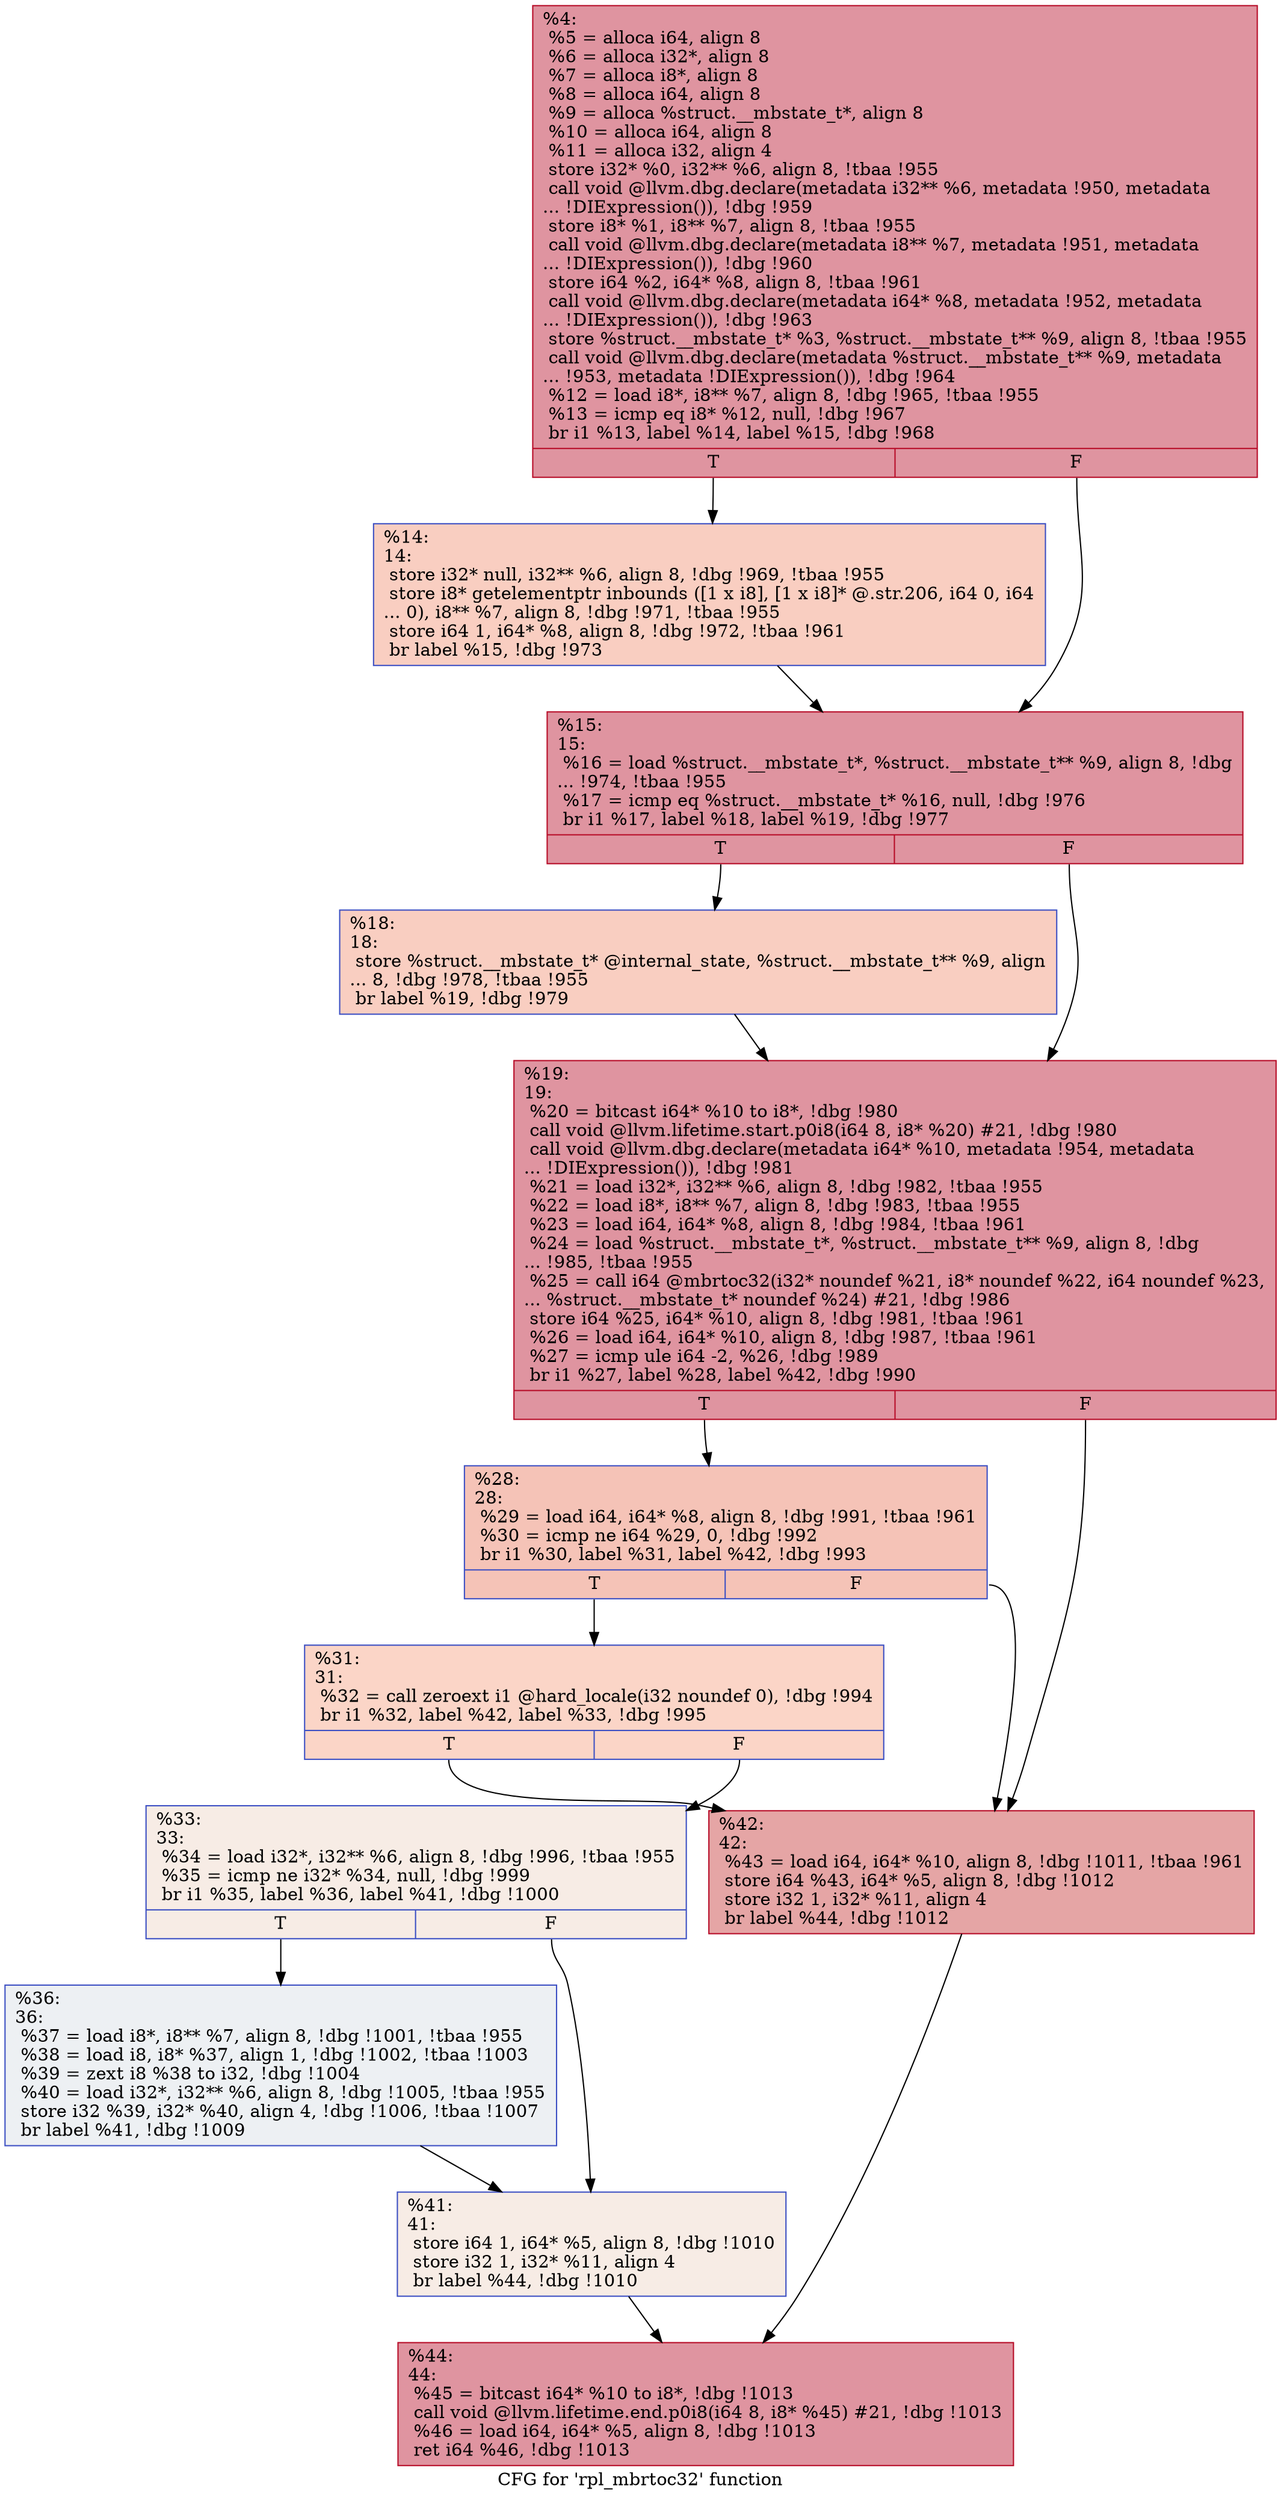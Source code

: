 digraph "CFG for 'rpl_mbrtoc32' function" {
	label="CFG for 'rpl_mbrtoc32' function";

	Node0x1364f90 [shape=record,color="#b70d28ff", style=filled, fillcolor="#b70d2870",label="{%4:\l  %5 = alloca i64, align 8\l  %6 = alloca i32*, align 8\l  %7 = alloca i8*, align 8\l  %8 = alloca i64, align 8\l  %9 = alloca %struct.__mbstate_t*, align 8\l  %10 = alloca i64, align 8\l  %11 = alloca i32, align 4\l  store i32* %0, i32** %6, align 8, !tbaa !955\l  call void @llvm.dbg.declare(metadata i32** %6, metadata !950, metadata\l... !DIExpression()), !dbg !959\l  store i8* %1, i8** %7, align 8, !tbaa !955\l  call void @llvm.dbg.declare(metadata i8** %7, metadata !951, metadata\l... !DIExpression()), !dbg !960\l  store i64 %2, i64* %8, align 8, !tbaa !961\l  call void @llvm.dbg.declare(metadata i64* %8, metadata !952, metadata\l... !DIExpression()), !dbg !963\l  store %struct.__mbstate_t* %3, %struct.__mbstate_t** %9, align 8, !tbaa !955\l  call void @llvm.dbg.declare(metadata %struct.__mbstate_t** %9, metadata\l... !953, metadata !DIExpression()), !dbg !964\l  %12 = load i8*, i8** %7, align 8, !dbg !965, !tbaa !955\l  %13 = icmp eq i8* %12, null, !dbg !967\l  br i1 %13, label %14, label %15, !dbg !968\l|{<s0>T|<s1>F}}"];
	Node0x1364f90:s0 -> Node0x13664d0;
	Node0x1364f90:s1 -> Node0x1366520;
	Node0x13664d0 [shape=record,color="#3d50c3ff", style=filled, fillcolor="#f2907270",label="{%14:\l14:                                               \l  store i32* null, i32** %6, align 8, !dbg !969, !tbaa !955\l  store i8* getelementptr inbounds ([1 x i8], [1 x i8]* @.str.206, i64 0, i64\l... 0), i8** %7, align 8, !dbg !971, !tbaa !955\l  store i64 1, i64* %8, align 8, !dbg !972, !tbaa !961\l  br label %15, !dbg !973\l}"];
	Node0x13664d0 -> Node0x1366520;
	Node0x1366520 [shape=record,color="#b70d28ff", style=filled, fillcolor="#b70d2870",label="{%15:\l15:                                               \l  %16 = load %struct.__mbstate_t*, %struct.__mbstate_t** %9, align 8, !dbg\l... !974, !tbaa !955\l  %17 = icmp eq %struct.__mbstate_t* %16, null, !dbg !976\l  br i1 %17, label %18, label %19, !dbg !977\l|{<s0>T|<s1>F}}"];
	Node0x1366520:s0 -> Node0x1366570;
	Node0x1366520:s1 -> Node0x13665c0;
	Node0x1366570 [shape=record,color="#3d50c3ff", style=filled, fillcolor="#f2907270",label="{%18:\l18:                                               \l  store %struct.__mbstate_t* @internal_state, %struct.__mbstate_t** %9, align\l... 8, !dbg !978, !tbaa !955\l  br label %19, !dbg !979\l}"];
	Node0x1366570 -> Node0x13665c0;
	Node0x13665c0 [shape=record,color="#b70d28ff", style=filled, fillcolor="#b70d2870",label="{%19:\l19:                                               \l  %20 = bitcast i64* %10 to i8*, !dbg !980\l  call void @llvm.lifetime.start.p0i8(i64 8, i8* %20) #21, !dbg !980\l  call void @llvm.dbg.declare(metadata i64* %10, metadata !954, metadata\l... !DIExpression()), !dbg !981\l  %21 = load i32*, i32** %6, align 8, !dbg !982, !tbaa !955\l  %22 = load i8*, i8** %7, align 8, !dbg !983, !tbaa !955\l  %23 = load i64, i64* %8, align 8, !dbg !984, !tbaa !961\l  %24 = load %struct.__mbstate_t*, %struct.__mbstate_t** %9, align 8, !dbg\l... !985, !tbaa !955\l  %25 = call i64 @mbrtoc32(i32* noundef %21, i8* noundef %22, i64 noundef %23,\l... %struct.__mbstate_t* noundef %24) #21, !dbg !986\l  store i64 %25, i64* %10, align 8, !dbg !981, !tbaa !961\l  %26 = load i64, i64* %10, align 8, !dbg !987, !tbaa !961\l  %27 = icmp ule i64 -2, %26, !dbg !989\l  br i1 %27, label %28, label %42, !dbg !990\l|{<s0>T|<s1>F}}"];
	Node0x13665c0:s0 -> Node0x1366610;
	Node0x13665c0:s1 -> Node0x13667a0;
	Node0x1366610 [shape=record,color="#3d50c3ff", style=filled, fillcolor="#e8765c70",label="{%28:\l28:                                               \l  %29 = load i64, i64* %8, align 8, !dbg !991, !tbaa !961\l  %30 = icmp ne i64 %29, 0, !dbg !992\l  br i1 %30, label %31, label %42, !dbg !993\l|{<s0>T|<s1>F}}"];
	Node0x1366610:s0 -> Node0x1366660;
	Node0x1366610:s1 -> Node0x13667a0;
	Node0x1366660 [shape=record,color="#3d50c3ff", style=filled, fillcolor="#f5a08170",label="{%31:\l31:                                               \l  %32 = call zeroext i1 @hard_locale(i32 noundef 0), !dbg !994\l  br i1 %32, label %42, label %33, !dbg !995\l|{<s0>T|<s1>F}}"];
	Node0x1366660:s0 -> Node0x13667a0;
	Node0x1366660:s1 -> Node0x13666b0;
	Node0x13666b0 [shape=record,color="#3d50c3ff", style=filled, fillcolor="#ecd3c570",label="{%33:\l33:                                               \l  %34 = load i32*, i32** %6, align 8, !dbg !996, !tbaa !955\l  %35 = icmp ne i32* %34, null, !dbg !999\l  br i1 %35, label %36, label %41, !dbg !1000\l|{<s0>T|<s1>F}}"];
	Node0x13666b0:s0 -> Node0x1366700;
	Node0x13666b0:s1 -> Node0x1366750;
	Node0x1366700 [shape=record,color="#3d50c3ff", style=filled, fillcolor="#d6dce470",label="{%36:\l36:                                               \l  %37 = load i8*, i8** %7, align 8, !dbg !1001, !tbaa !955\l  %38 = load i8, i8* %37, align 1, !dbg !1002, !tbaa !1003\l  %39 = zext i8 %38 to i32, !dbg !1004\l  %40 = load i32*, i32** %6, align 8, !dbg !1005, !tbaa !955\l  store i32 %39, i32* %40, align 4, !dbg !1006, !tbaa !1007\l  br label %41, !dbg !1009\l}"];
	Node0x1366700 -> Node0x1366750;
	Node0x1366750 [shape=record,color="#3d50c3ff", style=filled, fillcolor="#ecd3c570",label="{%41:\l41:                                               \l  store i64 1, i64* %5, align 8, !dbg !1010\l  store i32 1, i32* %11, align 4\l  br label %44, !dbg !1010\l}"];
	Node0x1366750 -> Node0x13667f0;
	Node0x13667a0 [shape=record,color="#b70d28ff", style=filled, fillcolor="#c5333470",label="{%42:\l42:                                               \l  %43 = load i64, i64* %10, align 8, !dbg !1011, !tbaa !961\l  store i64 %43, i64* %5, align 8, !dbg !1012\l  store i32 1, i32* %11, align 4\l  br label %44, !dbg !1012\l}"];
	Node0x13667a0 -> Node0x13667f0;
	Node0x13667f0 [shape=record,color="#b70d28ff", style=filled, fillcolor="#b70d2870",label="{%44:\l44:                                               \l  %45 = bitcast i64* %10 to i8*, !dbg !1013\l  call void @llvm.lifetime.end.p0i8(i64 8, i8* %45) #21, !dbg !1013\l  %46 = load i64, i64* %5, align 8, !dbg !1013\l  ret i64 %46, !dbg !1013\l}"];
}
